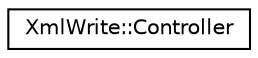 digraph "Graphical Class Hierarchy"
{
  edge [fontname="Helvetica",fontsize="10",labelfontname="Helvetica",labelfontsize="10"];
  node [fontname="Helvetica",fontsize="10",shape=record];
  rankdir="LR";
  Node1 [label="XmlWrite::Controller",height=0.2,width=0.4,color="black", fillcolor="white", style="filled",URL="$class_xml_write_1_1_controller.html"];
}
